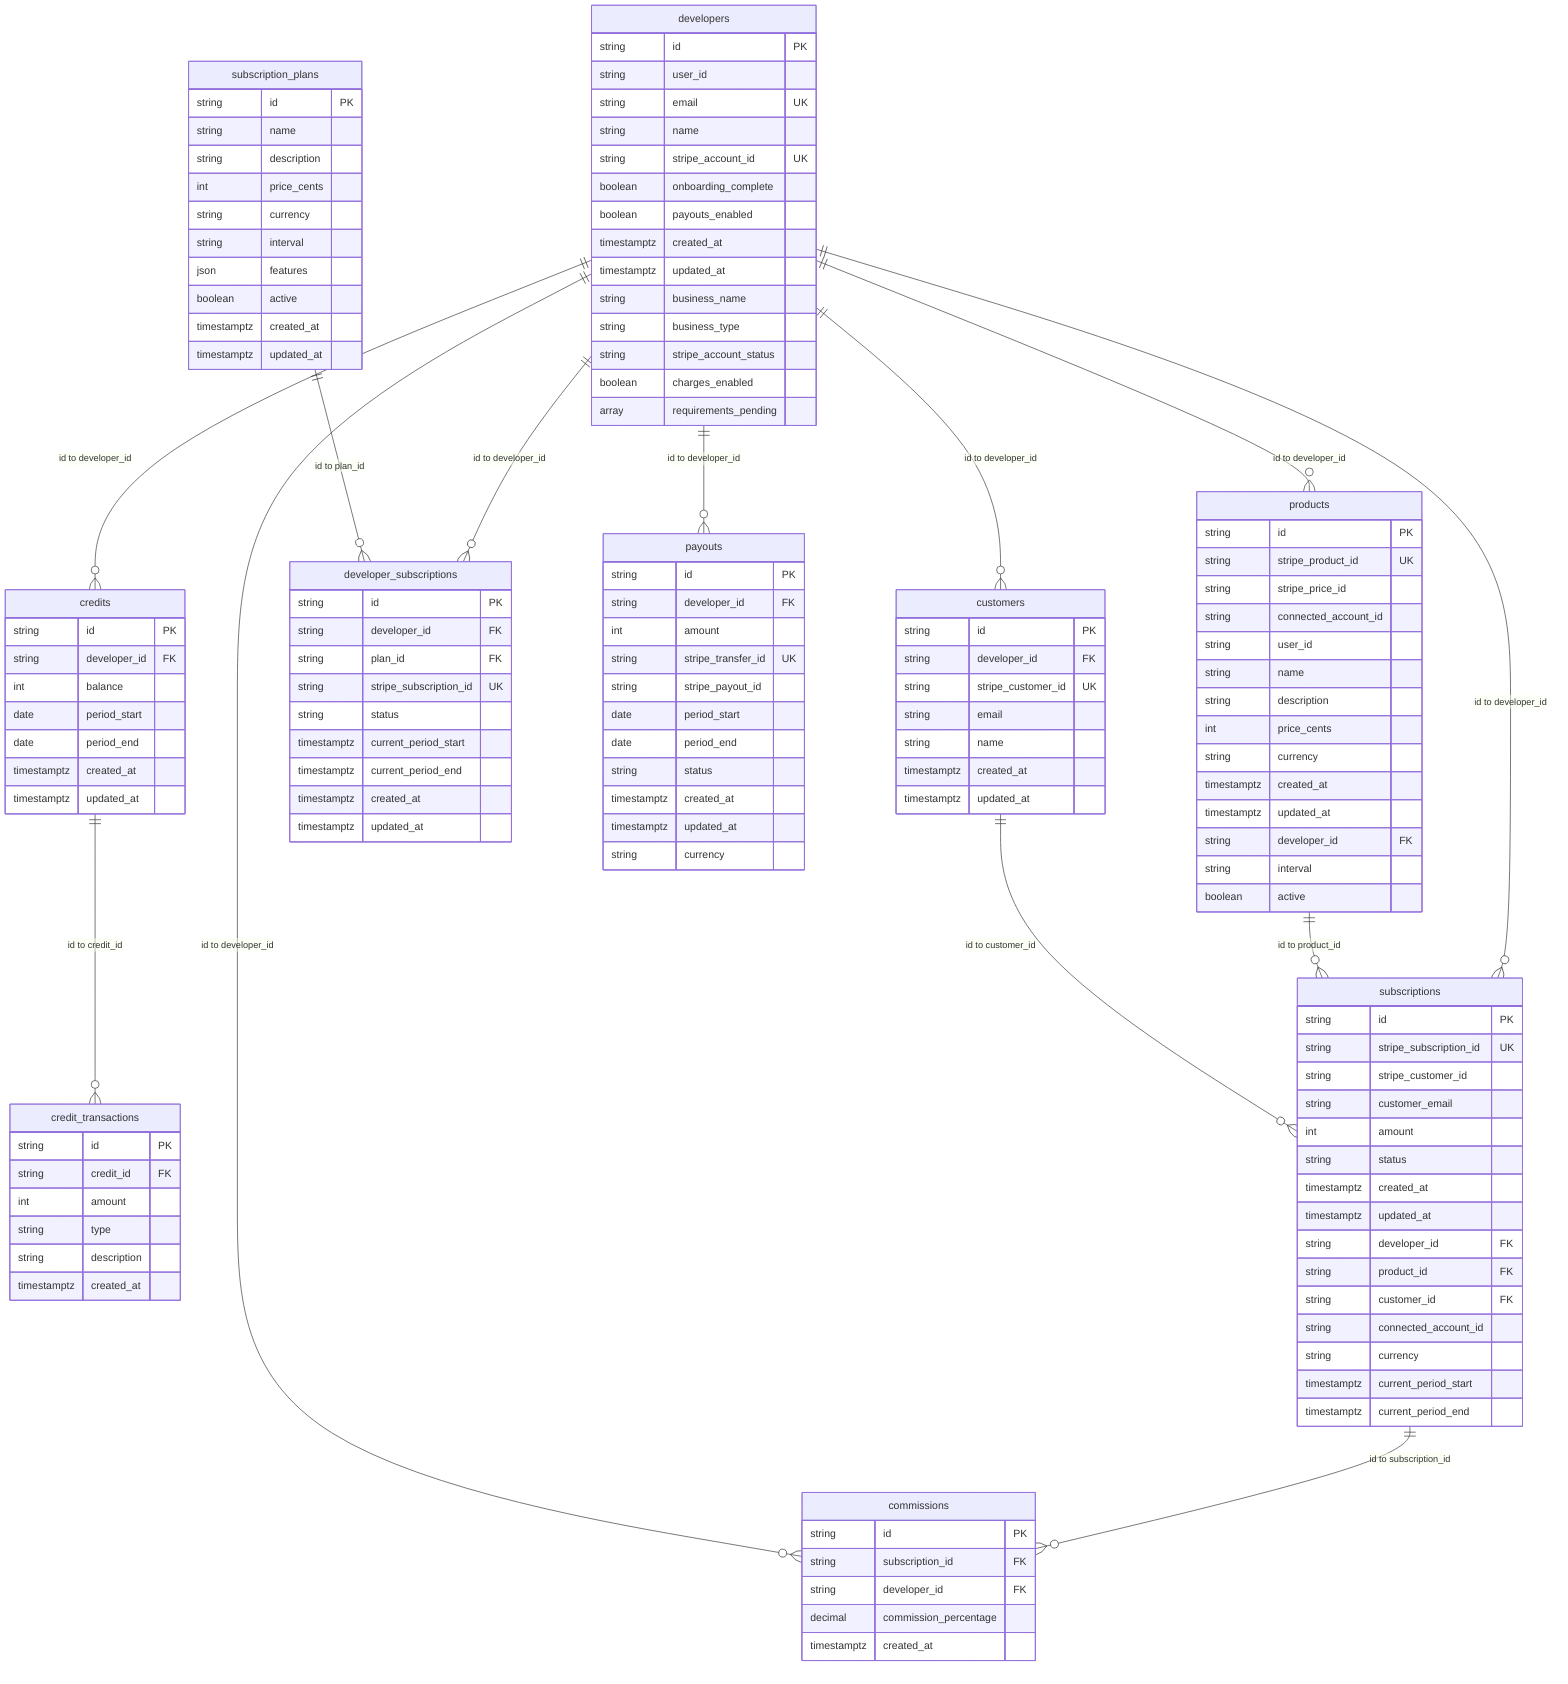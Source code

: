 erDiagram

  commissions {
    string id PK
    string subscription_id FK
    string developer_id FK
    decimal commission_percentage
    timestamptz created_at
  }

  credit_transactions {
    string id PK
    string credit_id FK
    int amount
    string type
    string description
    timestamptz created_at
  }

  credits {
    string id PK
    string developer_id FK
    int balance
    date period_start
    date period_end
    timestamptz created_at
    timestamptz updated_at
  }

  customers {
    string id PK
    string developer_id FK
    string stripe_customer_id UK
    string email
    string name
    timestamptz created_at
    timestamptz updated_at
  }

  developer_subscriptions {
    string id PK
    string developer_id FK
    string plan_id FK
    string stripe_subscription_id UK
    string status
    timestamptz current_period_start
    timestamptz current_period_end
    timestamptz created_at
    timestamptz updated_at
  }

  developers {
    string id PK
    string user_id
    string email UK
    string name
    string stripe_account_id UK
    boolean onboarding_complete
    boolean payouts_enabled
    timestamptz created_at
    timestamptz updated_at
    string business_name
    string business_type
    string stripe_account_status
    boolean charges_enabled
    array requirements_pending
  }

  payouts {
    string id PK
    string developer_id FK
    int amount
    string stripe_transfer_id UK
    string stripe_payout_id
    date period_start
    date period_end
    string status
    timestamptz created_at
    timestamptz updated_at
    string currency
  }

  products {
    string id PK
    string stripe_product_id UK
    string stripe_price_id
    string connected_account_id
    string user_id
    string name
    string description
    int price_cents
    string currency
    timestamptz created_at
    timestamptz updated_at
    string developer_id FK
    string interval
    boolean active
  }

  subscription_plans {
    string id PK
    string name
    string description
    int price_cents
    string currency
    string interval
    json features
    boolean active
    timestamptz created_at
    timestamptz updated_at
  }

  subscriptions {
    string id PK
    string stripe_subscription_id UK
    string stripe_customer_id
    string customer_email
    int amount
    string status
    timestamptz created_at
    timestamptz updated_at
    string developer_id FK
    string product_id FK
    string customer_id FK
    string connected_account_id
    string currency
    timestamptz current_period_start
    timestamptz current_period_end
  }

  subscriptions ||--o{ commissions : "id to subscription_id"
  developers ||--o{ commissions : "id to developer_id"
  credits ||--o{ credit_transactions : "id to credit_id"
  developers ||--o{ credits : "id to developer_id"
  developers ||--o{ customers : "id to developer_id"
  developers ||--o{ developer_subscriptions : "id to developer_id"
  subscription_plans ||--o{ developer_subscriptions : "id to plan_id"
  developers ||--o{ payouts : "id to developer_id"
  developers ||--o{ products : "id to developer_id"
  developers ||--o{ subscriptions : "id to developer_id"
  products ||--o{ subscriptions : "id to product_id"
  customers ||--o{ subscriptions : "id to customer_id"